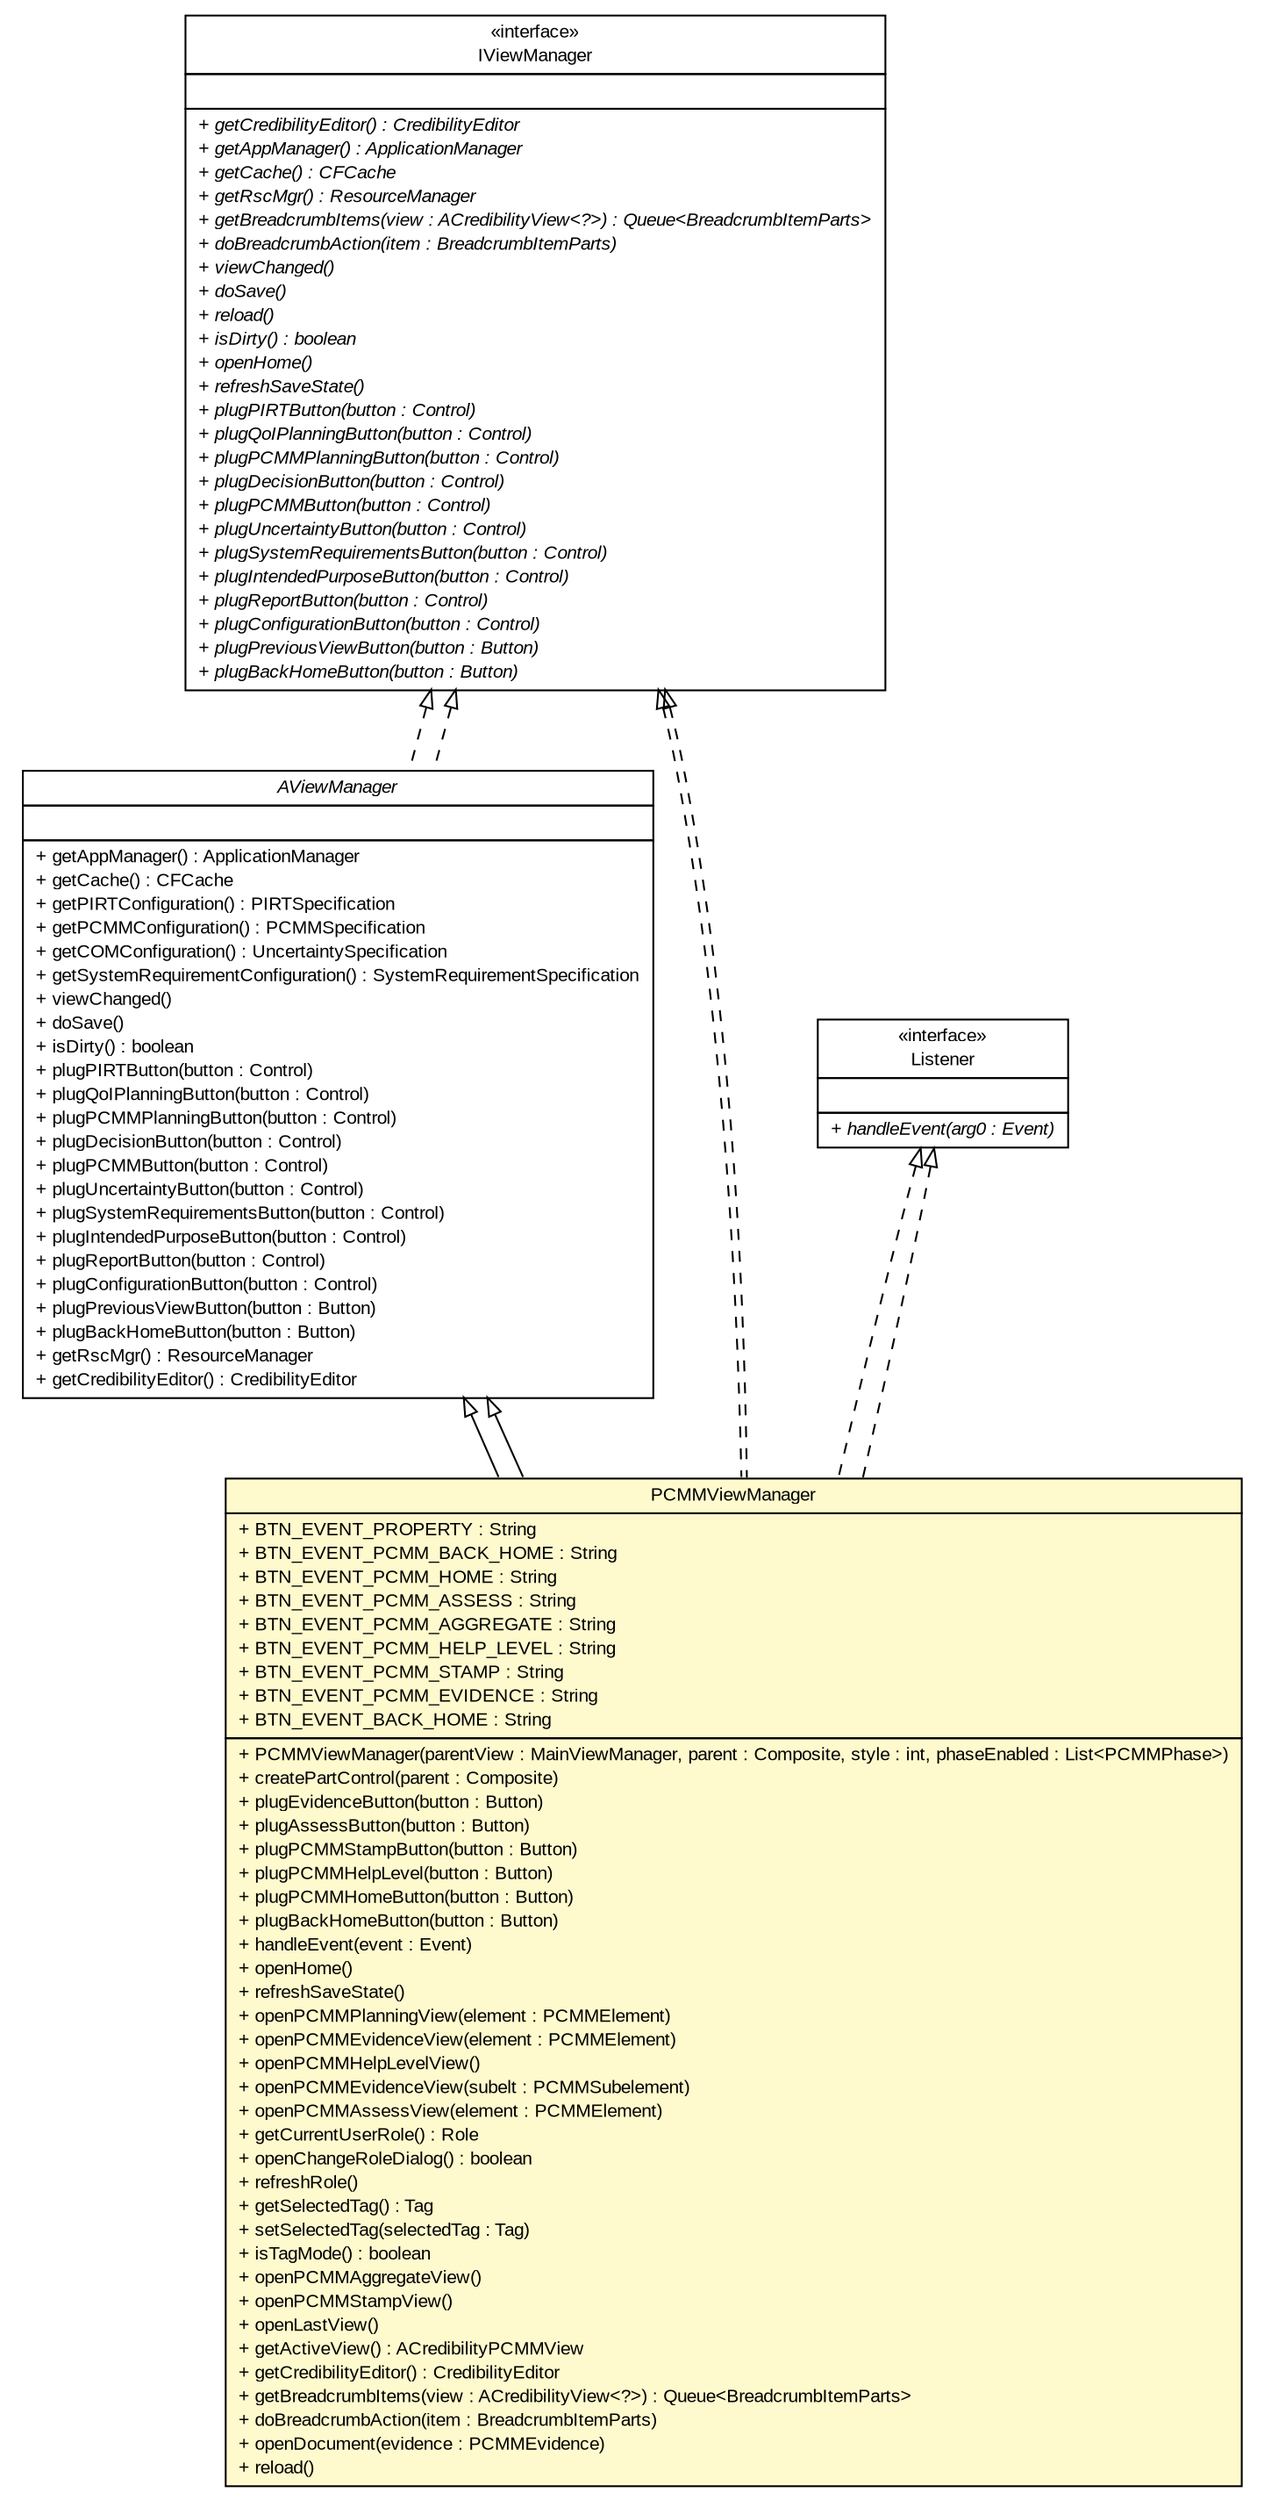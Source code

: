 #!/usr/local/bin/dot
#
# Class diagram 
# Generated by UMLGraph version R5_6-24-gf6e263 (http://www.umlgraph.org/)
#

digraph G {
	edge [fontname="arial",fontsize=10,labelfontname="arial",labelfontsize=10];
	node [fontname="arial",fontsize=10,shape=plaintext];
	nodesep=0.25;
	ranksep=0.5;
	// gov.sandia.cf.parts.ui.AViewManager
	c310944 [label=<<table title="gov.sandia.cf.parts.ui.AViewManager" border="0" cellborder="1" cellspacing="0" cellpadding="2" port="p" href="../AViewManager.html">
		<tr><td><table border="0" cellspacing="0" cellpadding="1">
<tr><td align="center" balign="center"><font face="arial italic"> AViewManager </font></td></tr>
		</table></td></tr>
		<tr><td><table border="0" cellspacing="0" cellpadding="1">
<tr><td align="left" balign="left">  </td></tr>
		</table></td></tr>
		<tr><td><table border="0" cellspacing="0" cellpadding="1">
<tr><td align="left" balign="left"> + getAppManager() : ApplicationManager </td></tr>
<tr><td align="left" balign="left"> + getCache() : CFCache </td></tr>
<tr><td align="left" balign="left"> + getPIRTConfiguration() : PIRTSpecification </td></tr>
<tr><td align="left" balign="left"> + getPCMMConfiguration() : PCMMSpecification </td></tr>
<tr><td align="left" balign="left"> + getCOMConfiguration() : UncertaintySpecification </td></tr>
<tr><td align="left" balign="left"> + getSystemRequirementConfiguration() : SystemRequirementSpecification </td></tr>
<tr><td align="left" balign="left"> + viewChanged() </td></tr>
<tr><td align="left" balign="left"> + doSave() </td></tr>
<tr><td align="left" balign="left"> + isDirty() : boolean </td></tr>
<tr><td align="left" balign="left"> + plugPIRTButton(button : Control) </td></tr>
<tr><td align="left" balign="left"> + plugQoIPlanningButton(button : Control) </td></tr>
<tr><td align="left" balign="left"> + plugPCMMPlanningButton(button : Control) </td></tr>
<tr><td align="left" balign="left"> + plugDecisionButton(button : Control) </td></tr>
<tr><td align="left" balign="left"> + plugPCMMButton(button : Control) </td></tr>
<tr><td align="left" balign="left"> + plugUncertaintyButton(button : Control) </td></tr>
<tr><td align="left" balign="left"> + plugSystemRequirementsButton(button : Control) </td></tr>
<tr><td align="left" balign="left"> + plugIntendedPurposeButton(button : Control) </td></tr>
<tr><td align="left" balign="left"> + plugReportButton(button : Control) </td></tr>
<tr><td align="left" balign="left"> + plugConfigurationButton(button : Control) </td></tr>
<tr><td align="left" balign="left"> + plugPreviousViewButton(button : Button) </td></tr>
<tr><td align="left" balign="left"> + plugBackHomeButton(button : Button) </td></tr>
<tr><td align="left" balign="left"> + getRscMgr() : ResourceManager </td></tr>
<tr><td align="left" balign="left"> + getCredibilityEditor() : CredibilityEditor </td></tr>
		</table></td></tr>
		</table>>, URL="../AViewManager.html", fontname="arial", fontcolor="black", fontsize=10.0];
	// gov.sandia.cf.parts.ui.IViewManager
	c310968 [label=<<table title="gov.sandia.cf.parts.ui.IViewManager" border="0" cellborder="1" cellspacing="0" cellpadding="2" port="p" href="../IViewManager.html">
		<tr><td><table border="0" cellspacing="0" cellpadding="1">
<tr><td align="center" balign="center"> &#171;interface&#187; </td></tr>
<tr><td align="center" balign="center"> IViewManager </td></tr>
		</table></td></tr>
		<tr><td><table border="0" cellspacing="0" cellpadding="1">
<tr><td align="left" balign="left">  </td></tr>
		</table></td></tr>
		<tr><td><table border="0" cellspacing="0" cellpadding="1">
<tr><td align="left" balign="left"><font face="arial italic" point-size="10.0"> + getCredibilityEditor() : CredibilityEditor </font></td></tr>
<tr><td align="left" balign="left"><font face="arial italic" point-size="10.0"> + getAppManager() : ApplicationManager </font></td></tr>
<tr><td align="left" balign="left"><font face="arial italic" point-size="10.0"> + getCache() : CFCache </font></td></tr>
<tr><td align="left" balign="left"><font face="arial italic" point-size="10.0"> + getRscMgr() : ResourceManager </font></td></tr>
<tr><td align="left" balign="left"><font face="arial italic" point-size="10.0"> + getBreadcrumbItems(view : ACredibilityView&lt;?&gt;) : Queue&lt;BreadcrumbItemParts&gt; </font></td></tr>
<tr><td align="left" balign="left"><font face="arial italic" point-size="10.0"> + doBreadcrumbAction(item : BreadcrumbItemParts) </font></td></tr>
<tr><td align="left" balign="left"><font face="arial italic" point-size="10.0"> + viewChanged() </font></td></tr>
<tr><td align="left" balign="left"><font face="arial italic" point-size="10.0"> + doSave() </font></td></tr>
<tr><td align="left" balign="left"><font face="arial italic" point-size="10.0"> + reload() </font></td></tr>
<tr><td align="left" balign="left"><font face="arial italic" point-size="10.0"> + isDirty() : boolean </font></td></tr>
<tr><td align="left" balign="left"><font face="arial italic" point-size="10.0"> + openHome() </font></td></tr>
<tr><td align="left" balign="left"><font face="arial italic" point-size="10.0"> + refreshSaveState() </font></td></tr>
<tr><td align="left" balign="left"><font face="arial italic" point-size="10.0"> + plugPIRTButton(button : Control) </font></td></tr>
<tr><td align="left" balign="left"><font face="arial italic" point-size="10.0"> + plugQoIPlanningButton(button : Control) </font></td></tr>
<tr><td align="left" balign="left"><font face="arial italic" point-size="10.0"> + plugPCMMPlanningButton(button : Control) </font></td></tr>
<tr><td align="left" balign="left"><font face="arial italic" point-size="10.0"> + plugDecisionButton(button : Control) </font></td></tr>
<tr><td align="left" balign="left"><font face="arial italic" point-size="10.0"> + plugPCMMButton(button : Control) </font></td></tr>
<tr><td align="left" balign="left"><font face="arial italic" point-size="10.0"> + plugUncertaintyButton(button : Control) </font></td></tr>
<tr><td align="left" balign="left"><font face="arial italic" point-size="10.0"> + plugSystemRequirementsButton(button : Control) </font></td></tr>
<tr><td align="left" balign="left"><font face="arial italic" point-size="10.0"> + plugIntendedPurposeButton(button : Control) </font></td></tr>
<tr><td align="left" balign="left"><font face="arial italic" point-size="10.0"> + plugReportButton(button : Control) </font></td></tr>
<tr><td align="left" balign="left"><font face="arial italic" point-size="10.0"> + plugConfigurationButton(button : Control) </font></td></tr>
<tr><td align="left" balign="left"><font face="arial italic" point-size="10.0"> + plugPreviousViewButton(button : Button) </font></td></tr>
<tr><td align="left" balign="left"><font face="arial italic" point-size="10.0"> + plugBackHomeButton(button : Button) </font></td></tr>
		</table></td></tr>
		</table>>, URL="../IViewManager.html", fontname="arial", fontcolor="black", fontsize=10.0];
	// gov.sandia.cf.parts.ui.pcmm.PCMMViewManager
	c311009 [label=<<table title="gov.sandia.cf.parts.ui.pcmm.PCMMViewManager" border="0" cellborder="1" cellspacing="0" cellpadding="2" port="p" bgcolor="lemonChiffon" href="./PCMMViewManager.html">
		<tr><td><table border="0" cellspacing="0" cellpadding="1">
<tr><td align="center" balign="center"> PCMMViewManager </td></tr>
		</table></td></tr>
		<tr><td><table border="0" cellspacing="0" cellpadding="1">
<tr><td align="left" balign="left"> + BTN_EVENT_PROPERTY : String </td></tr>
<tr><td align="left" balign="left"> + BTN_EVENT_PCMM_BACK_HOME : String </td></tr>
<tr><td align="left" balign="left"> + BTN_EVENT_PCMM_HOME : String </td></tr>
<tr><td align="left" balign="left"> + BTN_EVENT_PCMM_ASSESS : String </td></tr>
<tr><td align="left" balign="left"> + BTN_EVENT_PCMM_AGGREGATE : String </td></tr>
<tr><td align="left" balign="left"> + BTN_EVENT_PCMM_HELP_LEVEL : String </td></tr>
<tr><td align="left" balign="left"> + BTN_EVENT_PCMM_STAMP : String </td></tr>
<tr><td align="left" balign="left"> + BTN_EVENT_PCMM_EVIDENCE : String </td></tr>
<tr><td align="left" balign="left"> + BTN_EVENT_BACK_HOME : String </td></tr>
		</table></td></tr>
		<tr><td><table border="0" cellspacing="0" cellpadding="1">
<tr><td align="left" balign="left"> + PCMMViewManager(parentView : MainViewManager, parent : Composite, style : int, phaseEnabled : List&lt;PCMMPhase&gt;) </td></tr>
<tr><td align="left" balign="left"> + createPartControl(parent : Composite) </td></tr>
<tr><td align="left" balign="left"> + plugEvidenceButton(button : Button) </td></tr>
<tr><td align="left" balign="left"> + plugAssessButton(button : Button) </td></tr>
<tr><td align="left" balign="left"> + plugPCMMStampButton(button : Button) </td></tr>
<tr><td align="left" balign="left"> + plugPCMMHelpLevel(button : Button) </td></tr>
<tr><td align="left" balign="left"> + plugPCMMHomeButton(button : Button) </td></tr>
<tr><td align="left" balign="left"> + plugBackHomeButton(button : Button) </td></tr>
<tr><td align="left" balign="left"> + handleEvent(event : Event) </td></tr>
<tr><td align="left" balign="left"> + openHome() </td></tr>
<tr><td align="left" balign="left"> + refreshSaveState() </td></tr>
<tr><td align="left" balign="left"> + openPCMMPlanningView(element : PCMMElement) </td></tr>
<tr><td align="left" balign="left"> + openPCMMEvidenceView(element : PCMMElement) </td></tr>
<tr><td align="left" balign="left"> + openPCMMHelpLevelView() </td></tr>
<tr><td align="left" balign="left"> + openPCMMEvidenceView(subelt : PCMMSubelement) </td></tr>
<tr><td align="left" balign="left"> + openPCMMAssessView(element : PCMMElement) </td></tr>
<tr><td align="left" balign="left"> + getCurrentUserRole() : Role </td></tr>
<tr><td align="left" balign="left"> + openChangeRoleDialog() : boolean </td></tr>
<tr><td align="left" balign="left"> + refreshRole() </td></tr>
<tr><td align="left" balign="left"> + getSelectedTag() : Tag </td></tr>
<tr><td align="left" balign="left"> + setSelectedTag(selectedTag : Tag) </td></tr>
<tr><td align="left" balign="left"> + isTagMode() : boolean </td></tr>
<tr><td align="left" balign="left"> + openPCMMAggregateView() </td></tr>
<tr><td align="left" balign="left"> + openPCMMStampView() </td></tr>
<tr><td align="left" balign="left"> + openLastView() </td></tr>
<tr><td align="left" balign="left"> + getActiveView() : ACredibilityPCMMView </td></tr>
<tr><td align="left" balign="left"> + getCredibilityEditor() : CredibilityEditor </td></tr>
<tr><td align="left" balign="left"> + getBreadcrumbItems(view : ACredibilityView&lt;?&gt;) : Queue&lt;BreadcrumbItemParts&gt; </td></tr>
<tr><td align="left" balign="left"> + doBreadcrumbAction(item : BreadcrumbItemParts) </td></tr>
<tr><td align="left" balign="left"> + openDocument(evidence : PCMMEvidence) </td></tr>
<tr><td align="left" balign="left"> + reload() </td></tr>
		</table></td></tr>
		</table>>, URL="./PCMMViewManager.html", fontname="arial", fontcolor="black", fontsize=10.0];
	//gov.sandia.cf.parts.ui.AViewManager implements gov.sandia.cf.parts.ui.IViewManager
	c310968:p -> c310944:p [dir=back,arrowtail=empty,style=dashed];
	//gov.sandia.cf.parts.ui.pcmm.PCMMViewManager extends gov.sandia.cf.parts.ui.AViewManager
	c310944:p -> c311009:p [dir=back,arrowtail=empty];
	//gov.sandia.cf.parts.ui.pcmm.PCMMViewManager implements org.eclipse.swt.widgets.Listener
	c311160:p -> c311009:p [dir=back,arrowtail=empty,style=dashed];
	//gov.sandia.cf.parts.ui.pcmm.PCMMViewManager implements gov.sandia.cf.parts.ui.IViewManager
	c310968:p -> c311009:p [dir=back,arrowtail=empty,style=dashed];
	//gov.sandia.cf.parts.ui.AViewManager implements gov.sandia.cf.parts.ui.IViewManager
	c310968:p -> c310944:p [dir=back,arrowtail=empty,style=dashed];
	//gov.sandia.cf.parts.ui.pcmm.PCMMViewManager extends gov.sandia.cf.parts.ui.AViewManager
	c310944:p -> c311009:p [dir=back,arrowtail=empty];
	//gov.sandia.cf.parts.ui.pcmm.PCMMViewManager implements org.eclipse.swt.widgets.Listener
	c311160:p -> c311009:p [dir=back,arrowtail=empty,style=dashed];
	//gov.sandia.cf.parts.ui.pcmm.PCMMViewManager implements gov.sandia.cf.parts.ui.IViewManager
	c310968:p -> c311009:p [dir=back,arrowtail=empty,style=dashed];
	// org.eclipse.swt.widgets.Listener
	c311160 [label=<<table title="org.eclipse.swt.widgets.Listener" border="0" cellborder="1" cellspacing="0" cellpadding="2" port="p" href="http://java.sun.com/j2se/1.4.2/docs/api/org/eclipse/swt/widgets/Listener.html">
		<tr><td><table border="0" cellspacing="0" cellpadding="1">
<tr><td align="center" balign="center"> &#171;interface&#187; </td></tr>
<tr><td align="center" balign="center"> Listener </td></tr>
		</table></td></tr>
		<tr><td><table border="0" cellspacing="0" cellpadding="1">
<tr><td align="left" balign="left">  </td></tr>
		</table></td></tr>
		<tr><td><table border="0" cellspacing="0" cellpadding="1">
<tr><td align="left" balign="left"><font face="arial italic" point-size="10.0"> + handleEvent(arg0 : Event) </font></td></tr>
		</table></td></tr>
		</table>>, URL="http://java.sun.com/j2se/1.4.2/docs/api/org/eclipse/swt/widgets/Listener.html", fontname="arial", fontcolor="black", fontsize=10.0];
}

